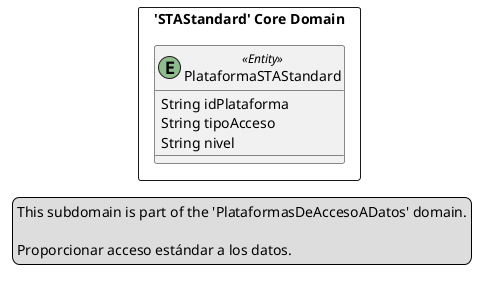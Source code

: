 @startuml

skinparam componentStyle uml2

package "'STAStandard' Core Domain" <<Rectangle>> {
	class PlataformaSTAStandard <<(E,DarkSeaGreen) Entity>> {
		String idPlataforma
		String tipoAcceso
		String nivel
	}
}
legend left
  This subdomain is part of the 'PlataformasDeAccesoADatos' domain.

  Proporcionar acceso estándar a los datos.
end legend


@enduml
